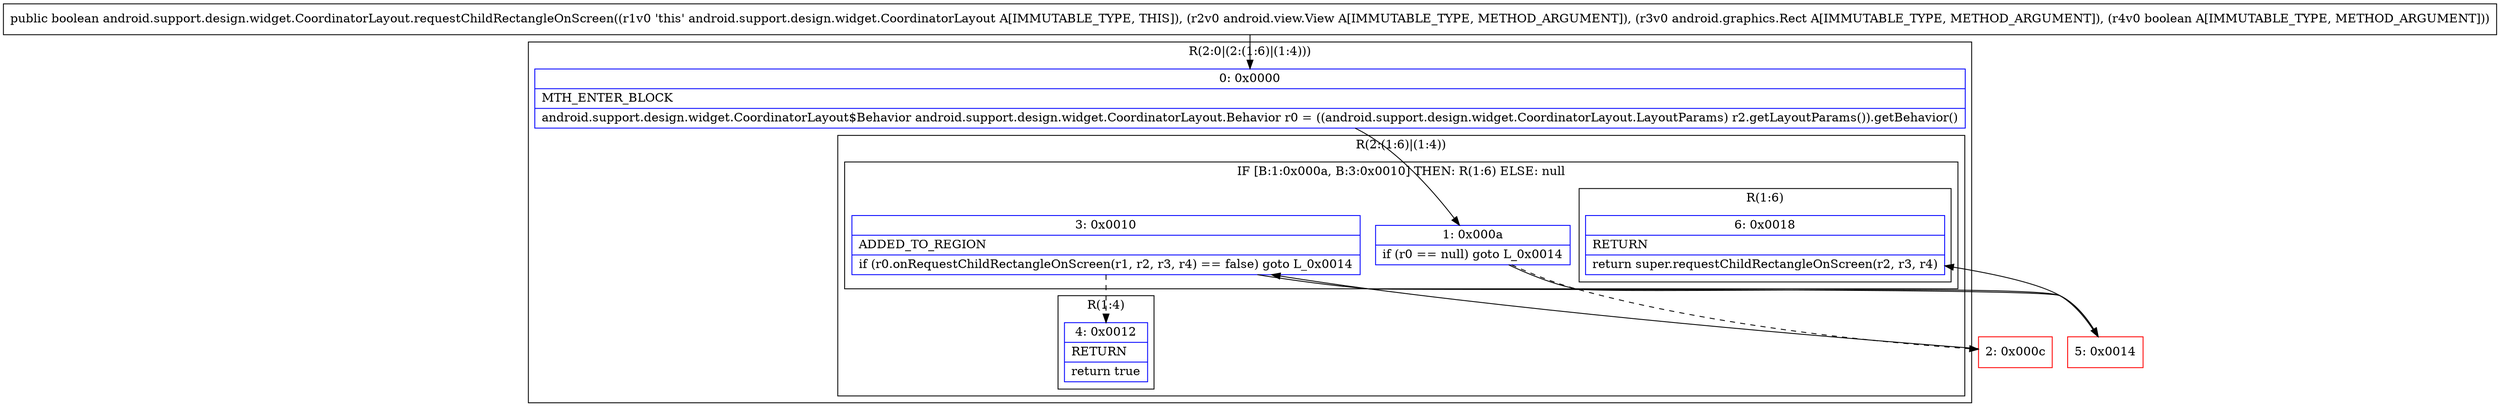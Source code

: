 digraph "CFG forandroid.support.design.widget.CoordinatorLayout.requestChildRectangleOnScreen(Landroid\/view\/View;Landroid\/graphics\/Rect;Z)Z" {
subgraph cluster_Region_8999251 {
label = "R(2:0|(2:(1:6)|(1:4)))";
node [shape=record,color=blue];
Node_0 [shape=record,label="{0\:\ 0x0000|MTH_ENTER_BLOCK\l|android.support.design.widget.CoordinatorLayout$Behavior android.support.design.widget.CoordinatorLayout.Behavior r0 = ((android.support.design.widget.CoordinatorLayout.LayoutParams) r2.getLayoutParams()).getBehavior()\l}"];
subgraph cluster_Region_335019618 {
label = "R(2:(1:6)|(1:4))";
node [shape=record,color=blue];
subgraph cluster_IfRegion_71018352 {
label = "IF [B:1:0x000a, B:3:0x0010] THEN: R(1:6) ELSE: null";
node [shape=record,color=blue];
Node_1 [shape=record,label="{1\:\ 0x000a|if (r0 == null) goto L_0x0014\l}"];
Node_3 [shape=record,label="{3\:\ 0x0010|ADDED_TO_REGION\l|if (r0.onRequestChildRectangleOnScreen(r1, r2, r3, r4) == false) goto L_0x0014\l}"];
subgraph cluster_Region_2099956443 {
label = "R(1:6)";
node [shape=record,color=blue];
Node_6 [shape=record,label="{6\:\ 0x0018|RETURN\l|return super.requestChildRectangleOnScreen(r2, r3, r4)\l}"];
}
}
subgraph cluster_Region_2007854738 {
label = "R(1:4)";
node [shape=record,color=blue];
Node_4 [shape=record,label="{4\:\ 0x0012|RETURN\l|return true\l}"];
}
}
}
Node_2 [shape=record,color=red,label="{2\:\ 0x000c}"];
Node_5 [shape=record,color=red,label="{5\:\ 0x0014}"];
MethodNode[shape=record,label="{public boolean android.support.design.widget.CoordinatorLayout.requestChildRectangleOnScreen((r1v0 'this' android.support.design.widget.CoordinatorLayout A[IMMUTABLE_TYPE, THIS]), (r2v0 android.view.View A[IMMUTABLE_TYPE, METHOD_ARGUMENT]), (r3v0 android.graphics.Rect A[IMMUTABLE_TYPE, METHOD_ARGUMENT]), (r4v0 boolean A[IMMUTABLE_TYPE, METHOD_ARGUMENT])) }"];
MethodNode -> Node_0;
Node_0 -> Node_1;
Node_1 -> Node_2[style=dashed];
Node_1 -> Node_5;
Node_3 -> Node_4[style=dashed];
Node_3 -> Node_5;
Node_2 -> Node_3;
Node_5 -> Node_6;
}

